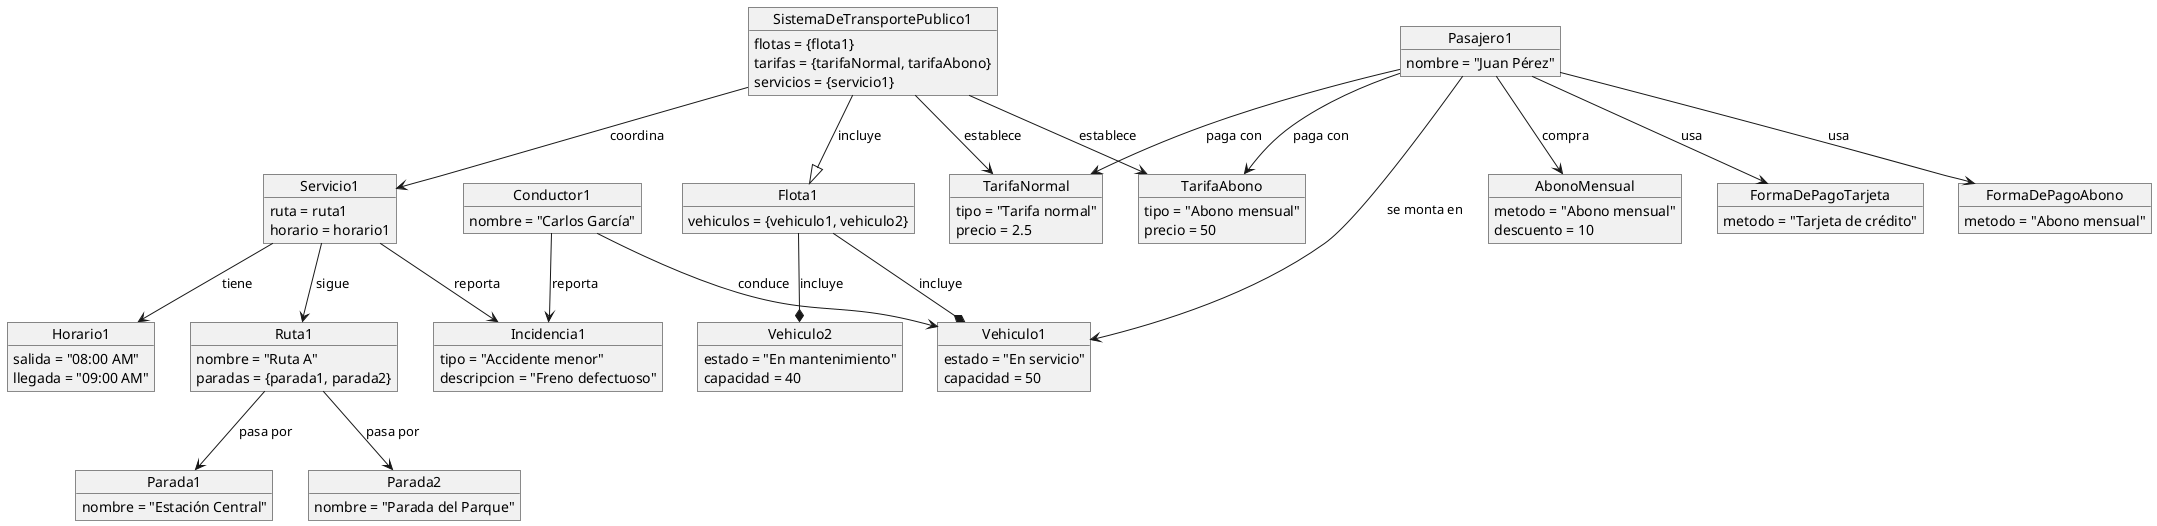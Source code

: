 @startuml
' Diagrama de objetos basado estrictamente en el diagrama de clases proporcionado

object SistemaDeTransportePublico1 {
    flotas = {flota1}
    tarifas = {tarifaNormal, tarifaAbono}
    servicios = {servicio1}
}

object Flota1 {
    vehiculos = {vehiculo1, vehiculo2}
}

object Vehiculo1 {
    estado = "En servicio"
    capacidad = 50
}

object Vehiculo2 {
    estado = "En mantenimiento"
    capacidad = 40
}

object TarifaNormal {
    tipo = "Tarifa normal"
    precio = 2.5
}

object TarifaAbono {
    tipo = "Abono mensual"
    precio = 50
}

object FormaDePagoTarjeta {
    metodo = "Tarjeta de crédito"
}

object FormaDePagoAbono {
    metodo = "Abono mensual"
}

object AbonoMensual {
    metodo = "Abono mensual"
    descuento = 10
}

object Servicio1 {
    ruta = ruta1
    horario = horario1
}

object Ruta1 {
    nombre = "Ruta A"
    paradas = {parada1, parada2}
}

object Horario1 {
    salida = "08:00 AM"
    llegada = "09:00 AM"
}

object Pasajero1 {
    nombre = "Juan Pérez"
}

object Conductor1 {
    nombre = "Carlos García"
}

object Incidencia1 {
    tipo = "Accidente menor"
    descripcion = "Freno defectuoso"
}

object Parada1 {
    nombre = "Estación Central"
}

object Parada2 {
    nombre = "Parada del Parque"
}

' Relaciones entre objetos

SistemaDeTransportePublico1 --|> Flota1 : incluye
SistemaDeTransportePublico1 --> TarifaNormal : establece
SistemaDeTransportePublico1 --> TarifaAbono : establece
SistemaDeTransportePublico1 --> Servicio1 : coordina

Flota1 --* Vehiculo1 : incluye
Flota1 --* Vehiculo2 : incluye

Servicio1 --> Ruta1 : sigue
Servicio1 --> Incidencia1 : reporta
Servicio1 --> Horario1 : tiene

Ruta1 --> Parada1 : pasa por
Ruta1 --> Parada2 : pasa por

Pasajero1 --> Vehiculo1 : se monta en
Pasajero1 --> TarifaNormal : paga con
Pasajero1 --> FormaDePagoTarjeta : usa

Pasajero1 --> TarifaAbono : paga con
Pasajero1 --> FormaDePagoAbono : usa
Pasajero1 --> AbonoMensual: compra

Conductor1 --> Vehiculo1 : conduce
Conductor1 --> Incidencia1 : reporta

@enduml
